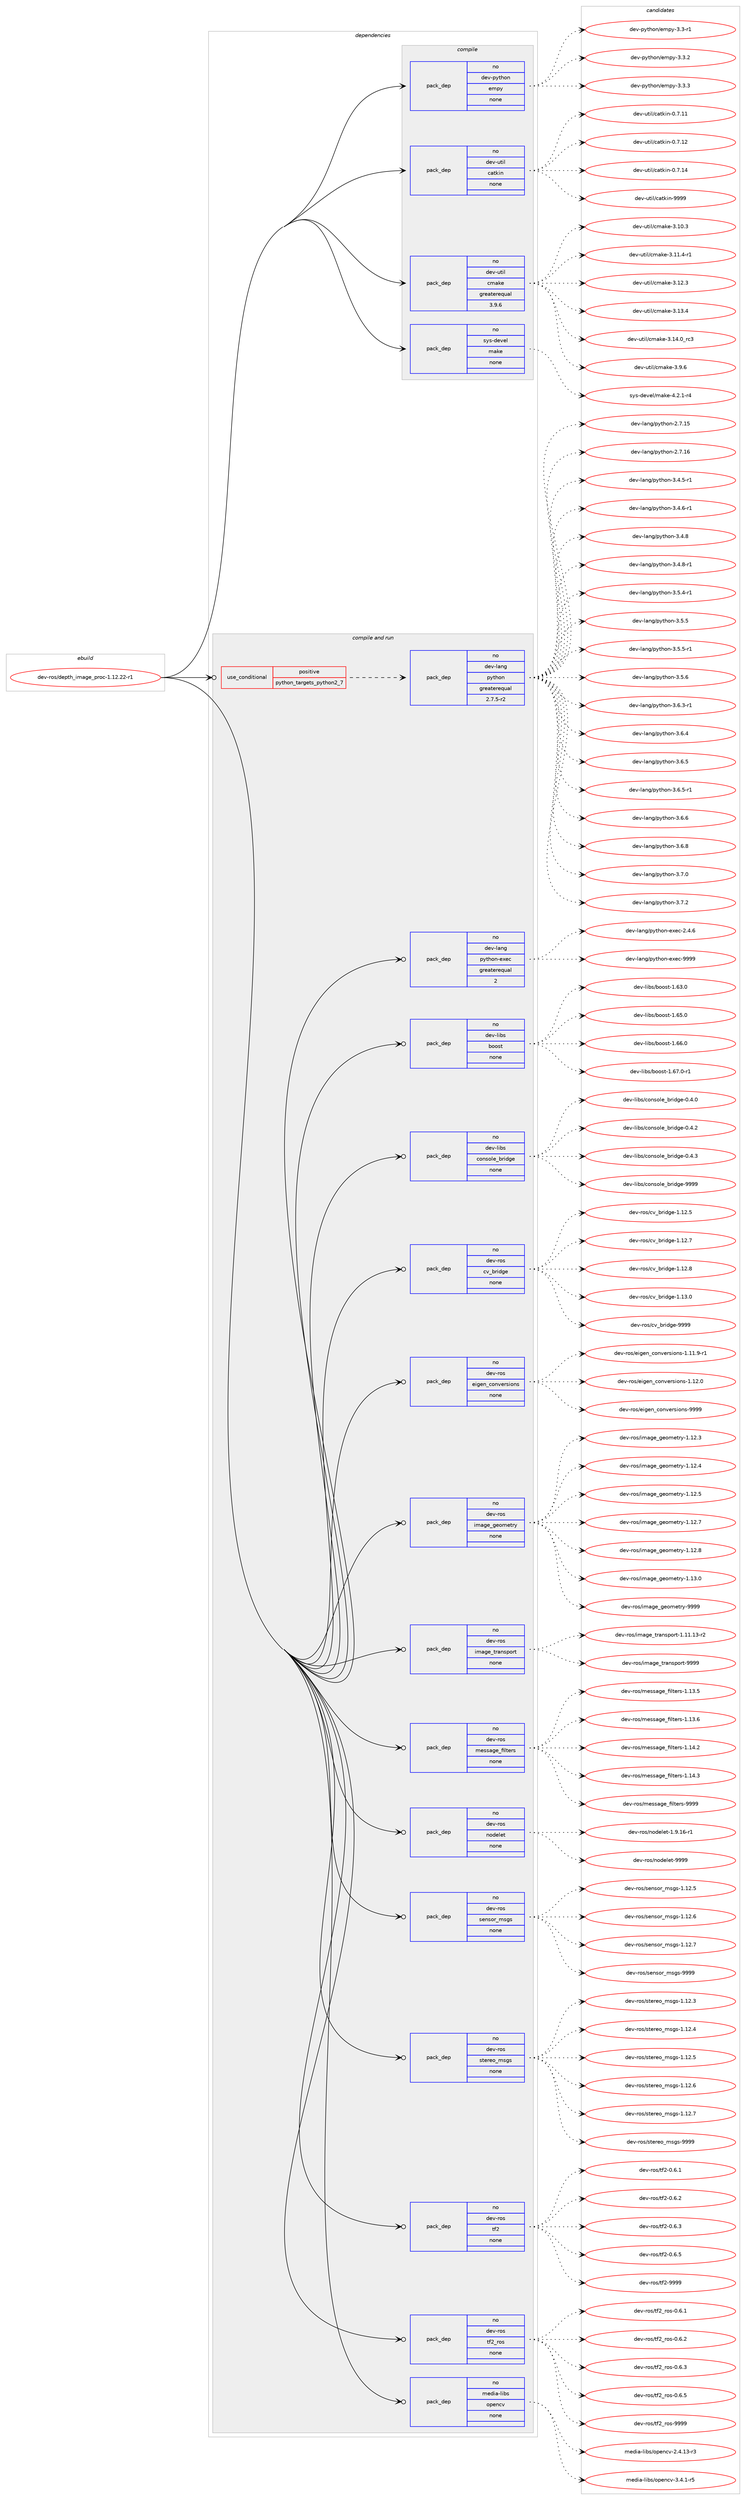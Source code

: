 digraph prolog {

# *************
# Graph options
# *************

newrank=true;
concentrate=true;
compound=true;
graph [rankdir=LR,fontname=Helvetica,fontsize=10,ranksep=1.5];#, ranksep=2.5, nodesep=0.2];
edge  [arrowhead=vee];
node  [fontname=Helvetica,fontsize=10];

# **********
# The ebuild
# **********

subgraph cluster_leftcol {
color=gray;
rank=same;
label=<<i>ebuild</i>>;
id [label="dev-ros/depth_image_proc-1.12.22-r1", color=red, width=4, href="../dev-ros/depth_image_proc-1.12.22-r1.svg"];
}

# ****************
# The dependencies
# ****************

subgraph cluster_midcol {
color=gray;
label=<<i>dependencies</i>>;
subgraph cluster_compile {
fillcolor="#eeeeee";
style=filled;
label=<<i>compile</i>>;
subgraph pack1042621 {
dependency1454242 [label=<<TABLE BORDER="0" CELLBORDER="1" CELLSPACING="0" CELLPADDING="4" WIDTH="220"><TR><TD ROWSPAN="6" CELLPADDING="30">pack_dep</TD></TR><TR><TD WIDTH="110">no</TD></TR><TR><TD>dev-python</TD></TR><TR><TD>empy</TD></TR><TR><TD>none</TD></TR><TR><TD></TD></TR></TABLE>>, shape=none, color=blue];
}
id:e -> dependency1454242:w [weight=20,style="solid",arrowhead="vee"];
subgraph pack1042622 {
dependency1454243 [label=<<TABLE BORDER="0" CELLBORDER="1" CELLSPACING="0" CELLPADDING="4" WIDTH="220"><TR><TD ROWSPAN="6" CELLPADDING="30">pack_dep</TD></TR><TR><TD WIDTH="110">no</TD></TR><TR><TD>dev-util</TD></TR><TR><TD>catkin</TD></TR><TR><TD>none</TD></TR><TR><TD></TD></TR></TABLE>>, shape=none, color=blue];
}
id:e -> dependency1454243:w [weight=20,style="solid",arrowhead="vee"];
subgraph pack1042623 {
dependency1454244 [label=<<TABLE BORDER="0" CELLBORDER="1" CELLSPACING="0" CELLPADDING="4" WIDTH="220"><TR><TD ROWSPAN="6" CELLPADDING="30">pack_dep</TD></TR><TR><TD WIDTH="110">no</TD></TR><TR><TD>dev-util</TD></TR><TR><TD>cmake</TD></TR><TR><TD>greaterequal</TD></TR><TR><TD>3.9.6</TD></TR></TABLE>>, shape=none, color=blue];
}
id:e -> dependency1454244:w [weight=20,style="solid",arrowhead="vee"];
subgraph pack1042624 {
dependency1454245 [label=<<TABLE BORDER="0" CELLBORDER="1" CELLSPACING="0" CELLPADDING="4" WIDTH="220"><TR><TD ROWSPAN="6" CELLPADDING="30">pack_dep</TD></TR><TR><TD WIDTH="110">no</TD></TR><TR><TD>sys-devel</TD></TR><TR><TD>make</TD></TR><TR><TD>none</TD></TR><TR><TD></TD></TR></TABLE>>, shape=none, color=blue];
}
id:e -> dependency1454245:w [weight=20,style="solid",arrowhead="vee"];
}
subgraph cluster_compileandrun {
fillcolor="#eeeeee";
style=filled;
label=<<i>compile and run</i>>;
subgraph cond388231 {
dependency1454246 [label=<<TABLE BORDER="0" CELLBORDER="1" CELLSPACING="0" CELLPADDING="4"><TR><TD ROWSPAN="3" CELLPADDING="10">use_conditional</TD></TR><TR><TD>positive</TD></TR><TR><TD>python_targets_python2_7</TD></TR></TABLE>>, shape=none, color=red];
subgraph pack1042625 {
dependency1454247 [label=<<TABLE BORDER="0" CELLBORDER="1" CELLSPACING="0" CELLPADDING="4" WIDTH="220"><TR><TD ROWSPAN="6" CELLPADDING="30">pack_dep</TD></TR><TR><TD WIDTH="110">no</TD></TR><TR><TD>dev-lang</TD></TR><TR><TD>python</TD></TR><TR><TD>greaterequal</TD></TR><TR><TD>2.7.5-r2</TD></TR></TABLE>>, shape=none, color=blue];
}
dependency1454246:e -> dependency1454247:w [weight=20,style="dashed",arrowhead="vee"];
}
id:e -> dependency1454246:w [weight=20,style="solid",arrowhead="odotvee"];
subgraph pack1042626 {
dependency1454248 [label=<<TABLE BORDER="0" CELLBORDER="1" CELLSPACING="0" CELLPADDING="4" WIDTH="220"><TR><TD ROWSPAN="6" CELLPADDING="30">pack_dep</TD></TR><TR><TD WIDTH="110">no</TD></TR><TR><TD>dev-lang</TD></TR><TR><TD>python-exec</TD></TR><TR><TD>greaterequal</TD></TR><TR><TD>2</TD></TR></TABLE>>, shape=none, color=blue];
}
id:e -> dependency1454248:w [weight=20,style="solid",arrowhead="odotvee"];
subgraph pack1042627 {
dependency1454249 [label=<<TABLE BORDER="0" CELLBORDER="1" CELLSPACING="0" CELLPADDING="4" WIDTH="220"><TR><TD ROWSPAN="6" CELLPADDING="30">pack_dep</TD></TR><TR><TD WIDTH="110">no</TD></TR><TR><TD>dev-libs</TD></TR><TR><TD>boost</TD></TR><TR><TD>none</TD></TR><TR><TD></TD></TR></TABLE>>, shape=none, color=blue];
}
id:e -> dependency1454249:w [weight=20,style="solid",arrowhead="odotvee"];
subgraph pack1042628 {
dependency1454250 [label=<<TABLE BORDER="0" CELLBORDER="1" CELLSPACING="0" CELLPADDING="4" WIDTH="220"><TR><TD ROWSPAN="6" CELLPADDING="30">pack_dep</TD></TR><TR><TD WIDTH="110">no</TD></TR><TR><TD>dev-libs</TD></TR><TR><TD>console_bridge</TD></TR><TR><TD>none</TD></TR><TR><TD></TD></TR></TABLE>>, shape=none, color=blue];
}
id:e -> dependency1454250:w [weight=20,style="solid",arrowhead="odotvee"];
subgraph pack1042629 {
dependency1454251 [label=<<TABLE BORDER="0" CELLBORDER="1" CELLSPACING="0" CELLPADDING="4" WIDTH="220"><TR><TD ROWSPAN="6" CELLPADDING="30">pack_dep</TD></TR><TR><TD WIDTH="110">no</TD></TR><TR><TD>dev-ros</TD></TR><TR><TD>cv_bridge</TD></TR><TR><TD>none</TD></TR><TR><TD></TD></TR></TABLE>>, shape=none, color=blue];
}
id:e -> dependency1454251:w [weight=20,style="solid",arrowhead="odotvee"];
subgraph pack1042630 {
dependency1454252 [label=<<TABLE BORDER="0" CELLBORDER="1" CELLSPACING="0" CELLPADDING="4" WIDTH="220"><TR><TD ROWSPAN="6" CELLPADDING="30">pack_dep</TD></TR><TR><TD WIDTH="110">no</TD></TR><TR><TD>dev-ros</TD></TR><TR><TD>eigen_conversions</TD></TR><TR><TD>none</TD></TR><TR><TD></TD></TR></TABLE>>, shape=none, color=blue];
}
id:e -> dependency1454252:w [weight=20,style="solid",arrowhead="odotvee"];
subgraph pack1042631 {
dependency1454253 [label=<<TABLE BORDER="0" CELLBORDER="1" CELLSPACING="0" CELLPADDING="4" WIDTH="220"><TR><TD ROWSPAN="6" CELLPADDING="30">pack_dep</TD></TR><TR><TD WIDTH="110">no</TD></TR><TR><TD>dev-ros</TD></TR><TR><TD>image_geometry</TD></TR><TR><TD>none</TD></TR><TR><TD></TD></TR></TABLE>>, shape=none, color=blue];
}
id:e -> dependency1454253:w [weight=20,style="solid",arrowhead="odotvee"];
subgraph pack1042632 {
dependency1454254 [label=<<TABLE BORDER="0" CELLBORDER="1" CELLSPACING="0" CELLPADDING="4" WIDTH="220"><TR><TD ROWSPAN="6" CELLPADDING="30">pack_dep</TD></TR><TR><TD WIDTH="110">no</TD></TR><TR><TD>dev-ros</TD></TR><TR><TD>image_transport</TD></TR><TR><TD>none</TD></TR><TR><TD></TD></TR></TABLE>>, shape=none, color=blue];
}
id:e -> dependency1454254:w [weight=20,style="solid",arrowhead="odotvee"];
subgraph pack1042633 {
dependency1454255 [label=<<TABLE BORDER="0" CELLBORDER="1" CELLSPACING="0" CELLPADDING="4" WIDTH="220"><TR><TD ROWSPAN="6" CELLPADDING="30">pack_dep</TD></TR><TR><TD WIDTH="110">no</TD></TR><TR><TD>dev-ros</TD></TR><TR><TD>message_filters</TD></TR><TR><TD>none</TD></TR><TR><TD></TD></TR></TABLE>>, shape=none, color=blue];
}
id:e -> dependency1454255:w [weight=20,style="solid",arrowhead="odotvee"];
subgraph pack1042634 {
dependency1454256 [label=<<TABLE BORDER="0" CELLBORDER="1" CELLSPACING="0" CELLPADDING="4" WIDTH="220"><TR><TD ROWSPAN="6" CELLPADDING="30">pack_dep</TD></TR><TR><TD WIDTH="110">no</TD></TR><TR><TD>dev-ros</TD></TR><TR><TD>nodelet</TD></TR><TR><TD>none</TD></TR><TR><TD></TD></TR></TABLE>>, shape=none, color=blue];
}
id:e -> dependency1454256:w [weight=20,style="solid",arrowhead="odotvee"];
subgraph pack1042635 {
dependency1454257 [label=<<TABLE BORDER="0" CELLBORDER="1" CELLSPACING="0" CELLPADDING="4" WIDTH="220"><TR><TD ROWSPAN="6" CELLPADDING="30">pack_dep</TD></TR><TR><TD WIDTH="110">no</TD></TR><TR><TD>dev-ros</TD></TR><TR><TD>sensor_msgs</TD></TR><TR><TD>none</TD></TR><TR><TD></TD></TR></TABLE>>, shape=none, color=blue];
}
id:e -> dependency1454257:w [weight=20,style="solid",arrowhead="odotvee"];
subgraph pack1042636 {
dependency1454258 [label=<<TABLE BORDER="0" CELLBORDER="1" CELLSPACING="0" CELLPADDING="4" WIDTH="220"><TR><TD ROWSPAN="6" CELLPADDING="30">pack_dep</TD></TR><TR><TD WIDTH="110">no</TD></TR><TR><TD>dev-ros</TD></TR><TR><TD>stereo_msgs</TD></TR><TR><TD>none</TD></TR><TR><TD></TD></TR></TABLE>>, shape=none, color=blue];
}
id:e -> dependency1454258:w [weight=20,style="solid",arrowhead="odotvee"];
subgraph pack1042637 {
dependency1454259 [label=<<TABLE BORDER="0" CELLBORDER="1" CELLSPACING="0" CELLPADDING="4" WIDTH="220"><TR><TD ROWSPAN="6" CELLPADDING="30">pack_dep</TD></TR><TR><TD WIDTH="110">no</TD></TR><TR><TD>dev-ros</TD></TR><TR><TD>tf2</TD></TR><TR><TD>none</TD></TR><TR><TD></TD></TR></TABLE>>, shape=none, color=blue];
}
id:e -> dependency1454259:w [weight=20,style="solid",arrowhead="odotvee"];
subgraph pack1042638 {
dependency1454260 [label=<<TABLE BORDER="0" CELLBORDER="1" CELLSPACING="0" CELLPADDING="4" WIDTH="220"><TR><TD ROWSPAN="6" CELLPADDING="30">pack_dep</TD></TR><TR><TD WIDTH="110">no</TD></TR><TR><TD>dev-ros</TD></TR><TR><TD>tf2_ros</TD></TR><TR><TD>none</TD></TR><TR><TD></TD></TR></TABLE>>, shape=none, color=blue];
}
id:e -> dependency1454260:w [weight=20,style="solid",arrowhead="odotvee"];
subgraph pack1042639 {
dependency1454261 [label=<<TABLE BORDER="0" CELLBORDER="1" CELLSPACING="0" CELLPADDING="4" WIDTH="220"><TR><TD ROWSPAN="6" CELLPADDING="30">pack_dep</TD></TR><TR><TD WIDTH="110">no</TD></TR><TR><TD>media-libs</TD></TR><TR><TD>opencv</TD></TR><TR><TD>none</TD></TR><TR><TD></TD></TR></TABLE>>, shape=none, color=blue];
}
id:e -> dependency1454261:w [weight=20,style="solid",arrowhead="odotvee"];
}
subgraph cluster_run {
fillcolor="#eeeeee";
style=filled;
label=<<i>run</i>>;
}
}

# **************
# The candidates
# **************

subgraph cluster_choices {
rank=same;
color=gray;
label=<<i>candidates</i>>;

subgraph choice1042621 {
color=black;
nodesep=1;
choice1001011184511212111610411111047101109112121455146514511449 [label="dev-python/empy-3.3-r1", color=red, width=4,href="../dev-python/empy-3.3-r1.svg"];
choice1001011184511212111610411111047101109112121455146514650 [label="dev-python/empy-3.3.2", color=red, width=4,href="../dev-python/empy-3.3.2.svg"];
choice1001011184511212111610411111047101109112121455146514651 [label="dev-python/empy-3.3.3", color=red, width=4,href="../dev-python/empy-3.3.3.svg"];
dependency1454242:e -> choice1001011184511212111610411111047101109112121455146514511449:w [style=dotted,weight="100"];
dependency1454242:e -> choice1001011184511212111610411111047101109112121455146514650:w [style=dotted,weight="100"];
dependency1454242:e -> choice1001011184511212111610411111047101109112121455146514651:w [style=dotted,weight="100"];
}
subgraph choice1042622 {
color=black;
nodesep=1;
choice1001011184511711610510847999711610710511045484655464949 [label="dev-util/catkin-0.7.11", color=red, width=4,href="../dev-util/catkin-0.7.11.svg"];
choice1001011184511711610510847999711610710511045484655464950 [label="dev-util/catkin-0.7.12", color=red, width=4,href="../dev-util/catkin-0.7.12.svg"];
choice1001011184511711610510847999711610710511045484655464952 [label="dev-util/catkin-0.7.14", color=red, width=4,href="../dev-util/catkin-0.7.14.svg"];
choice100101118451171161051084799971161071051104557575757 [label="dev-util/catkin-9999", color=red, width=4,href="../dev-util/catkin-9999.svg"];
dependency1454243:e -> choice1001011184511711610510847999711610710511045484655464949:w [style=dotted,weight="100"];
dependency1454243:e -> choice1001011184511711610510847999711610710511045484655464950:w [style=dotted,weight="100"];
dependency1454243:e -> choice1001011184511711610510847999711610710511045484655464952:w [style=dotted,weight="100"];
dependency1454243:e -> choice100101118451171161051084799971161071051104557575757:w [style=dotted,weight="100"];
}
subgraph choice1042623 {
color=black;
nodesep=1;
choice1001011184511711610510847991099710710145514649484651 [label="dev-util/cmake-3.10.3", color=red, width=4,href="../dev-util/cmake-3.10.3.svg"];
choice10010111845117116105108479910997107101455146494946524511449 [label="dev-util/cmake-3.11.4-r1", color=red, width=4,href="../dev-util/cmake-3.11.4-r1.svg"];
choice1001011184511711610510847991099710710145514649504651 [label="dev-util/cmake-3.12.3", color=red, width=4,href="../dev-util/cmake-3.12.3.svg"];
choice1001011184511711610510847991099710710145514649514652 [label="dev-util/cmake-3.13.4", color=red, width=4,href="../dev-util/cmake-3.13.4.svg"];
choice1001011184511711610510847991099710710145514649524648951149951 [label="dev-util/cmake-3.14.0_rc3", color=red, width=4,href="../dev-util/cmake-3.14.0_rc3.svg"];
choice10010111845117116105108479910997107101455146574654 [label="dev-util/cmake-3.9.6", color=red, width=4,href="../dev-util/cmake-3.9.6.svg"];
dependency1454244:e -> choice1001011184511711610510847991099710710145514649484651:w [style=dotted,weight="100"];
dependency1454244:e -> choice10010111845117116105108479910997107101455146494946524511449:w [style=dotted,weight="100"];
dependency1454244:e -> choice1001011184511711610510847991099710710145514649504651:w [style=dotted,weight="100"];
dependency1454244:e -> choice1001011184511711610510847991099710710145514649514652:w [style=dotted,weight="100"];
dependency1454244:e -> choice1001011184511711610510847991099710710145514649524648951149951:w [style=dotted,weight="100"];
dependency1454244:e -> choice10010111845117116105108479910997107101455146574654:w [style=dotted,weight="100"];
}
subgraph choice1042624 {
color=black;
nodesep=1;
choice1151211154510010111810110847109971071014552465046494511452 [label="sys-devel/make-4.2.1-r4", color=red, width=4,href="../sys-devel/make-4.2.1-r4.svg"];
dependency1454245:e -> choice1151211154510010111810110847109971071014552465046494511452:w [style=dotted,weight="100"];
}
subgraph choice1042625 {
color=black;
nodesep=1;
choice10010111845108971101034711212111610411111045504655464953 [label="dev-lang/python-2.7.15", color=red, width=4,href="../dev-lang/python-2.7.15.svg"];
choice10010111845108971101034711212111610411111045504655464954 [label="dev-lang/python-2.7.16", color=red, width=4,href="../dev-lang/python-2.7.16.svg"];
choice1001011184510897110103471121211161041111104551465246534511449 [label="dev-lang/python-3.4.5-r1", color=red, width=4,href="../dev-lang/python-3.4.5-r1.svg"];
choice1001011184510897110103471121211161041111104551465246544511449 [label="dev-lang/python-3.4.6-r1", color=red, width=4,href="../dev-lang/python-3.4.6-r1.svg"];
choice100101118451089711010347112121116104111110455146524656 [label="dev-lang/python-3.4.8", color=red, width=4,href="../dev-lang/python-3.4.8.svg"];
choice1001011184510897110103471121211161041111104551465246564511449 [label="dev-lang/python-3.4.8-r1", color=red, width=4,href="../dev-lang/python-3.4.8-r1.svg"];
choice1001011184510897110103471121211161041111104551465346524511449 [label="dev-lang/python-3.5.4-r1", color=red, width=4,href="../dev-lang/python-3.5.4-r1.svg"];
choice100101118451089711010347112121116104111110455146534653 [label="dev-lang/python-3.5.5", color=red, width=4,href="../dev-lang/python-3.5.5.svg"];
choice1001011184510897110103471121211161041111104551465346534511449 [label="dev-lang/python-3.5.5-r1", color=red, width=4,href="../dev-lang/python-3.5.5-r1.svg"];
choice100101118451089711010347112121116104111110455146534654 [label="dev-lang/python-3.5.6", color=red, width=4,href="../dev-lang/python-3.5.6.svg"];
choice1001011184510897110103471121211161041111104551465446514511449 [label="dev-lang/python-3.6.3-r1", color=red, width=4,href="../dev-lang/python-3.6.3-r1.svg"];
choice100101118451089711010347112121116104111110455146544652 [label="dev-lang/python-3.6.4", color=red, width=4,href="../dev-lang/python-3.6.4.svg"];
choice100101118451089711010347112121116104111110455146544653 [label="dev-lang/python-3.6.5", color=red, width=4,href="../dev-lang/python-3.6.5.svg"];
choice1001011184510897110103471121211161041111104551465446534511449 [label="dev-lang/python-3.6.5-r1", color=red, width=4,href="../dev-lang/python-3.6.5-r1.svg"];
choice100101118451089711010347112121116104111110455146544654 [label="dev-lang/python-3.6.6", color=red, width=4,href="../dev-lang/python-3.6.6.svg"];
choice100101118451089711010347112121116104111110455146544656 [label="dev-lang/python-3.6.8", color=red, width=4,href="../dev-lang/python-3.6.8.svg"];
choice100101118451089711010347112121116104111110455146554648 [label="dev-lang/python-3.7.0", color=red, width=4,href="../dev-lang/python-3.7.0.svg"];
choice100101118451089711010347112121116104111110455146554650 [label="dev-lang/python-3.7.2", color=red, width=4,href="../dev-lang/python-3.7.2.svg"];
dependency1454247:e -> choice10010111845108971101034711212111610411111045504655464953:w [style=dotted,weight="100"];
dependency1454247:e -> choice10010111845108971101034711212111610411111045504655464954:w [style=dotted,weight="100"];
dependency1454247:e -> choice1001011184510897110103471121211161041111104551465246534511449:w [style=dotted,weight="100"];
dependency1454247:e -> choice1001011184510897110103471121211161041111104551465246544511449:w [style=dotted,weight="100"];
dependency1454247:e -> choice100101118451089711010347112121116104111110455146524656:w [style=dotted,weight="100"];
dependency1454247:e -> choice1001011184510897110103471121211161041111104551465246564511449:w [style=dotted,weight="100"];
dependency1454247:e -> choice1001011184510897110103471121211161041111104551465346524511449:w [style=dotted,weight="100"];
dependency1454247:e -> choice100101118451089711010347112121116104111110455146534653:w [style=dotted,weight="100"];
dependency1454247:e -> choice1001011184510897110103471121211161041111104551465346534511449:w [style=dotted,weight="100"];
dependency1454247:e -> choice100101118451089711010347112121116104111110455146534654:w [style=dotted,weight="100"];
dependency1454247:e -> choice1001011184510897110103471121211161041111104551465446514511449:w [style=dotted,weight="100"];
dependency1454247:e -> choice100101118451089711010347112121116104111110455146544652:w [style=dotted,weight="100"];
dependency1454247:e -> choice100101118451089711010347112121116104111110455146544653:w [style=dotted,weight="100"];
dependency1454247:e -> choice1001011184510897110103471121211161041111104551465446534511449:w [style=dotted,weight="100"];
dependency1454247:e -> choice100101118451089711010347112121116104111110455146544654:w [style=dotted,weight="100"];
dependency1454247:e -> choice100101118451089711010347112121116104111110455146544656:w [style=dotted,weight="100"];
dependency1454247:e -> choice100101118451089711010347112121116104111110455146554648:w [style=dotted,weight="100"];
dependency1454247:e -> choice100101118451089711010347112121116104111110455146554650:w [style=dotted,weight="100"];
}
subgraph choice1042626 {
color=black;
nodesep=1;
choice1001011184510897110103471121211161041111104510112010199455046524654 [label="dev-lang/python-exec-2.4.6", color=red, width=4,href="../dev-lang/python-exec-2.4.6.svg"];
choice10010111845108971101034711212111610411111045101120101994557575757 [label="dev-lang/python-exec-9999", color=red, width=4,href="../dev-lang/python-exec-9999.svg"];
dependency1454248:e -> choice1001011184510897110103471121211161041111104510112010199455046524654:w [style=dotted,weight="100"];
dependency1454248:e -> choice10010111845108971101034711212111610411111045101120101994557575757:w [style=dotted,weight="100"];
}
subgraph choice1042627 {
color=black;
nodesep=1;
choice1001011184510810598115479811111111511645494654514648 [label="dev-libs/boost-1.63.0", color=red, width=4,href="../dev-libs/boost-1.63.0.svg"];
choice1001011184510810598115479811111111511645494654534648 [label="dev-libs/boost-1.65.0", color=red, width=4,href="../dev-libs/boost-1.65.0.svg"];
choice1001011184510810598115479811111111511645494654544648 [label="dev-libs/boost-1.66.0", color=red, width=4,href="../dev-libs/boost-1.66.0.svg"];
choice10010111845108105981154798111111115116454946545546484511449 [label="dev-libs/boost-1.67.0-r1", color=red, width=4,href="../dev-libs/boost-1.67.0-r1.svg"];
dependency1454249:e -> choice1001011184510810598115479811111111511645494654514648:w [style=dotted,weight="100"];
dependency1454249:e -> choice1001011184510810598115479811111111511645494654534648:w [style=dotted,weight="100"];
dependency1454249:e -> choice1001011184510810598115479811111111511645494654544648:w [style=dotted,weight="100"];
dependency1454249:e -> choice10010111845108105981154798111111115116454946545546484511449:w [style=dotted,weight="100"];
}
subgraph choice1042628 {
color=black;
nodesep=1;
choice100101118451081059811547991111101151111081019598114105100103101454846524648 [label="dev-libs/console_bridge-0.4.0", color=red, width=4,href="../dev-libs/console_bridge-0.4.0.svg"];
choice100101118451081059811547991111101151111081019598114105100103101454846524650 [label="dev-libs/console_bridge-0.4.2", color=red, width=4,href="../dev-libs/console_bridge-0.4.2.svg"];
choice100101118451081059811547991111101151111081019598114105100103101454846524651 [label="dev-libs/console_bridge-0.4.3", color=red, width=4,href="../dev-libs/console_bridge-0.4.3.svg"];
choice1001011184510810598115479911111011511110810195981141051001031014557575757 [label="dev-libs/console_bridge-9999", color=red, width=4,href="../dev-libs/console_bridge-9999.svg"];
dependency1454250:e -> choice100101118451081059811547991111101151111081019598114105100103101454846524648:w [style=dotted,weight="100"];
dependency1454250:e -> choice100101118451081059811547991111101151111081019598114105100103101454846524650:w [style=dotted,weight="100"];
dependency1454250:e -> choice100101118451081059811547991111101151111081019598114105100103101454846524651:w [style=dotted,weight="100"];
dependency1454250:e -> choice1001011184510810598115479911111011511110810195981141051001031014557575757:w [style=dotted,weight="100"];
}
subgraph choice1042629 {
color=black;
nodesep=1;
choice100101118451141111154799118959811410510010310145494649504653 [label="dev-ros/cv_bridge-1.12.5", color=red, width=4,href="../dev-ros/cv_bridge-1.12.5.svg"];
choice100101118451141111154799118959811410510010310145494649504655 [label="dev-ros/cv_bridge-1.12.7", color=red, width=4,href="../dev-ros/cv_bridge-1.12.7.svg"];
choice100101118451141111154799118959811410510010310145494649504656 [label="dev-ros/cv_bridge-1.12.8", color=red, width=4,href="../dev-ros/cv_bridge-1.12.8.svg"];
choice100101118451141111154799118959811410510010310145494649514648 [label="dev-ros/cv_bridge-1.13.0", color=red, width=4,href="../dev-ros/cv_bridge-1.13.0.svg"];
choice10010111845114111115479911895981141051001031014557575757 [label="dev-ros/cv_bridge-9999", color=red, width=4,href="../dev-ros/cv_bridge-9999.svg"];
dependency1454251:e -> choice100101118451141111154799118959811410510010310145494649504653:w [style=dotted,weight="100"];
dependency1454251:e -> choice100101118451141111154799118959811410510010310145494649504655:w [style=dotted,weight="100"];
dependency1454251:e -> choice100101118451141111154799118959811410510010310145494649504656:w [style=dotted,weight="100"];
dependency1454251:e -> choice100101118451141111154799118959811410510010310145494649514648:w [style=dotted,weight="100"];
dependency1454251:e -> choice10010111845114111115479911895981141051001031014557575757:w [style=dotted,weight="100"];
}
subgraph choice1042630 {
color=black;
nodesep=1;
choice10010111845114111115471011051031011109599111110118101114115105111110115454946494946574511449 [label="dev-ros/eigen_conversions-1.11.9-r1", color=red, width=4,href="../dev-ros/eigen_conversions-1.11.9-r1.svg"];
choice1001011184511411111547101105103101110959911111011810111411510511111011545494649504648 [label="dev-ros/eigen_conversions-1.12.0", color=red, width=4,href="../dev-ros/eigen_conversions-1.12.0.svg"];
choice100101118451141111154710110510310111095991111101181011141151051111101154557575757 [label="dev-ros/eigen_conversions-9999", color=red, width=4,href="../dev-ros/eigen_conversions-9999.svg"];
dependency1454252:e -> choice10010111845114111115471011051031011109599111110118101114115105111110115454946494946574511449:w [style=dotted,weight="100"];
dependency1454252:e -> choice1001011184511411111547101105103101110959911111011810111411510511111011545494649504648:w [style=dotted,weight="100"];
dependency1454252:e -> choice100101118451141111154710110510310111095991111101181011141151051111101154557575757:w [style=dotted,weight="100"];
}
subgraph choice1042631 {
color=black;
nodesep=1;
choice1001011184511411111547105109971031019510310111110910111611412145494649504651 [label="dev-ros/image_geometry-1.12.3", color=red, width=4,href="../dev-ros/image_geometry-1.12.3.svg"];
choice1001011184511411111547105109971031019510310111110910111611412145494649504652 [label="dev-ros/image_geometry-1.12.4", color=red, width=4,href="../dev-ros/image_geometry-1.12.4.svg"];
choice1001011184511411111547105109971031019510310111110910111611412145494649504653 [label="dev-ros/image_geometry-1.12.5", color=red, width=4,href="../dev-ros/image_geometry-1.12.5.svg"];
choice1001011184511411111547105109971031019510310111110910111611412145494649504655 [label="dev-ros/image_geometry-1.12.7", color=red, width=4,href="../dev-ros/image_geometry-1.12.7.svg"];
choice1001011184511411111547105109971031019510310111110910111611412145494649504656 [label="dev-ros/image_geometry-1.12.8", color=red, width=4,href="../dev-ros/image_geometry-1.12.8.svg"];
choice1001011184511411111547105109971031019510310111110910111611412145494649514648 [label="dev-ros/image_geometry-1.13.0", color=red, width=4,href="../dev-ros/image_geometry-1.13.0.svg"];
choice100101118451141111154710510997103101951031011111091011161141214557575757 [label="dev-ros/image_geometry-9999", color=red, width=4,href="../dev-ros/image_geometry-9999.svg"];
dependency1454253:e -> choice1001011184511411111547105109971031019510310111110910111611412145494649504651:w [style=dotted,weight="100"];
dependency1454253:e -> choice1001011184511411111547105109971031019510310111110910111611412145494649504652:w [style=dotted,weight="100"];
dependency1454253:e -> choice1001011184511411111547105109971031019510310111110910111611412145494649504653:w [style=dotted,weight="100"];
dependency1454253:e -> choice1001011184511411111547105109971031019510310111110910111611412145494649504655:w [style=dotted,weight="100"];
dependency1454253:e -> choice1001011184511411111547105109971031019510310111110910111611412145494649504656:w [style=dotted,weight="100"];
dependency1454253:e -> choice1001011184511411111547105109971031019510310111110910111611412145494649514648:w [style=dotted,weight="100"];
dependency1454253:e -> choice100101118451141111154710510997103101951031011111091011161141214557575757:w [style=dotted,weight="100"];
}
subgraph choice1042632 {
color=black;
nodesep=1;
choice100101118451141111154710510997103101951161149711011511211111411645494649494649514511450 [label="dev-ros/image_transport-1.11.13-r2", color=red, width=4,href="../dev-ros/image_transport-1.11.13-r2.svg"];
choice10010111845114111115471051099710310195116114971101151121111141164557575757 [label="dev-ros/image_transport-9999", color=red, width=4,href="../dev-ros/image_transport-9999.svg"];
dependency1454254:e -> choice100101118451141111154710510997103101951161149711011511211111411645494649494649514511450:w [style=dotted,weight="100"];
dependency1454254:e -> choice10010111845114111115471051099710310195116114971101151121111141164557575757:w [style=dotted,weight="100"];
}
subgraph choice1042633 {
color=black;
nodesep=1;
choice1001011184511411111547109101115115971031019510210510811610111411545494649514653 [label="dev-ros/message_filters-1.13.5", color=red, width=4,href="../dev-ros/message_filters-1.13.5.svg"];
choice1001011184511411111547109101115115971031019510210510811610111411545494649514654 [label="dev-ros/message_filters-1.13.6", color=red, width=4,href="../dev-ros/message_filters-1.13.6.svg"];
choice1001011184511411111547109101115115971031019510210510811610111411545494649524650 [label="dev-ros/message_filters-1.14.2", color=red, width=4,href="../dev-ros/message_filters-1.14.2.svg"];
choice1001011184511411111547109101115115971031019510210510811610111411545494649524651 [label="dev-ros/message_filters-1.14.3", color=red, width=4,href="../dev-ros/message_filters-1.14.3.svg"];
choice100101118451141111154710910111511597103101951021051081161011141154557575757 [label="dev-ros/message_filters-9999", color=red, width=4,href="../dev-ros/message_filters-9999.svg"];
dependency1454255:e -> choice1001011184511411111547109101115115971031019510210510811610111411545494649514653:w [style=dotted,weight="100"];
dependency1454255:e -> choice1001011184511411111547109101115115971031019510210510811610111411545494649514654:w [style=dotted,weight="100"];
dependency1454255:e -> choice1001011184511411111547109101115115971031019510210510811610111411545494649524650:w [style=dotted,weight="100"];
dependency1454255:e -> choice1001011184511411111547109101115115971031019510210510811610111411545494649524651:w [style=dotted,weight="100"];
dependency1454255:e -> choice100101118451141111154710910111511597103101951021051081161011141154557575757:w [style=dotted,weight="100"];
}
subgraph choice1042634 {
color=black;
nodesep=1;
choice1001011184511411111547110111100101108101116454946574649544511449 [label="dev-ros/nodelet-1.9.16-r1", color=red, width=4,href="../dev-ros/nodelet-1.9.16-r1.svg"];
choice10010111845114111115471101111001011081011164557575757 [label="dev-ros/nodelet-9999", color=red, width=4,href="../dev-ros/nodelet-9999.svg"];
dependency1454256:e -> choice1001011184511411111547110111100101108101116454946574649544511449:w [style=dotted,weight="100"];
dependency1454256:e -> choice10010111845114111115471101111001011081011164557575757:w [style=dotted,weight="100"];
}
subgraph choice1042635 {
color=black;
nodesep=1;
choice10010111845114111115471151011101151111149510911510311545494649504653 [label="dev-ros/sensor_msgs-1.12.5", color=red, width=4,href="../dev-ros/sensor_msgs-1.12.5.svg"];
choice10010111845114111115471151011101151111149510911510311545494649504654 [label="dev-ros/sensor_msgs-1.12.6", color=red, width=4,href="../dev-ros/sensor_msgs-1.12.6.svg"];
choice10010111845114111115471151011101151111149510911510311545494649504655 [label="dev-ros/sensor_msgs-1.12.7", color=red, width=4,href="../dev-ros/sensor_msgs-1.12.7.svg"];
choice1001011184511411111547115101110115111114951091151031154557575757 [label="dev-ros/sensor_msgs-9999", color=red, width=4,href="../dev-ros/sensor_msgs-9999.svg"];
dependency1454257:e -> choice10010111845114111115471151011101151111149510911510311545494649504653:w [style=dotted,weight="100"];
dependency1454257:e -> choice10010111845114111115471151011101151111149510911510311545494649504654:w [style=dotted,weight="100"];
dependency1454257:e -> choice10010111845114111115471151011101151111149510911510311545494649504655:w [style=dotted,weight="100"];
dependency1454257:e -> choice1001011184511411111547115101110115111114951091151031154557575757:w [style=dotted,weight="100"];
}
subgraph choice1042636 {
color=black;
nodesep=1;
choice10010111845114111115471151161011141011119510911510311545494649504651 [label="dev-ros/stereo_msgs-1.12.3", color=red, width=4,href="../dev-ros/stereo_msgs-1.12.3.svg"];
choice10010111845114111115471151161011141011119510911510311545494649504652 [label="dev-ros/stereo_msgs-1.12.4", color=red, width=4,href="../dev-ros/stereo_msgs-1.12.4.svg"];
choice10010111845114111115471151161011141011119510911510311545494649504653 [label="dev-ros/stereo_msgs-1.12.5", color=red, width=4,href="../dev-ros/stereo_msgs-1.12.5.svg"];
choice10010111845114111115471151161011141011119510911510311545494649504654 [label="dev-ros/stereo_msgs-1.12.6", color=red, width=4,href="../dev-ros/stereo_msgs-1.12.6.svg"];
choice10010111845114111115471151161011141011119510911510311545494649504655 [label="dev-ros/stereo_msgs-1.12.7", color=red, width=4,href="../dev-ros/stereo_msgs-1.12.7.svg"];
choice1001011184511411111547115116101114101111951091151031154557575757 [label="dev-ros/stereo_msgs-9999", color=red, width=4,href="../dev-ros/stereo_msgs-9999.svg"];
dependency1454258:e -> choice10010111845114111115471151161011141011119510911510311545494649504651:w [style=dotted,weight="100"];
dependency1454258:e -> choice10010111845114111115471151161011141011119510911510311545494649504652:w [style=dotted,weight="100"];
dependency1454258:e -> choice10010111845114111115471151161011141011119510911510311545494649504653:w [style=dotted,weight="100"];
dependency1454258:e -> choice10010111845114111115471151161011141011119510911510311545494649504654:w [style=dotted,weight="100"];
dependency1454258:e -> choice10010111845114111115471151161011141011119510911510311545494649504655:w [style=dotted,weight="100"];
dependency1454258:e -> choice1001011184511411111547115116101114101111951091151031154557575757:w [style=dotted,weight="100"];
}
subgraph choice1042637 {
color=black;
nodesep=1;
choice100101118451141111154711610250454846544649 [label="dev-ros/tf2-0.6.1", color=red, width=4,href="../dev-ros/tf2-0.6.1.svg"];
choice100101118451141111154711610250454846544650 [label="dev-ros/tf2-0.6.2", color=red, width=4,href="../dev-ros/tf2-0.6.2.svg"];
choice100101118451141111154711610250454846544651 [label="dev-ros/tf2-0.6.3", color=red, width=4,href="../dev-ros/tf2-0.6.3.svg"];
choice100101118451141111154711610250454846544653 [label="dev-ros/tf2-0.6.5", color=red, width=4,href="../dev-ros/tf2-0.6.5.svg"];
choice1001011184511411111547116102504557575757 [label="dev-ros/tf2-9999", color=red, width=4,href="../dev-ros/tf2-9999.svg"];
dependency1454259:e -> choice100101118451141111154711610250454846544649:w [style=dotted,weight="100"];
dependency1454259:e -> choice100101118451141111154711610250454846544650:w [style=dotted,weight="100"];
dependency1454259:e -> choice100101118451141111154711610250454846544651:w [style=dotted,weight="100"];
dependency1454259:e -> choice100101118451141111154711610250454846544653:w [style=dotted,weight="100"];
dependency1454259:e -> choice1001011184511411111547116102504557575757:w [style=dotted,weight="100"];
}
subgraph choice1042638 {
color=black;
nodesep=1;
choice10010111845114111115471161025095114111115454846544649 [label="dev-ros/tf2_ros-0.6.1", color=red, width=4,href="../dev-ros/tf2_ros-0.6.1.svg"];
choice10010111845114111115471161025095114111115454846544650 [label="dev-ros/tf2_ros-0.6.2", color=red, width=4,href="../dev-ros/tf2_ros-0.6.2.svg"];
choice10010111845114111115471161025095114111115454846544651 [label="dev-ros/tf2_ros-0.6.3", color=red, width=4,href="../dev-ros/tf2_ros-0.6.3.svg"];
choice10010111845114111115471161025095114111115454846544653 [label="dev-ros/tf2_ros-0.6.5", color=red, width=4,href="../dev-ros/tf2_ros-0.6.5.svg"];
choice100101118451141111154711610250951141111154557575757 [label="dev-ros/tf2_ros-9999", color=red, width=4,href="../dev-ros/tf2_ros-9999.svg"];
dependency1454260:e -> choice10010111845114111115471161025095114111115454846544649:w [style=dotted,weight="100"];
dependency1454260:e -> choice10010111845114111115471161025095114111115454846544650:w [style=dotted,weight="100"];
dependency1454260:e -> choice10010111845114111115471161025095114111115454846544651:w [style=dotted,weight="100"];
dependency1454260:e -> choice10010111845114111115471161025095114111115454846544653:w [style=dotted,weight="100"];
dependency1454260:e -> choice100101118451141111154711610250951141111154557575757:w [style=dotted,weight="100"];
}
subgraph choice1042639 {
color=black;
nodesep=1;
choice1091011001059745108105981154711111210111099118455046524649514511451 [label="media-libs/opencv-2.4.13-r3", color=red, width=4,href="../media-libs/opencv-2.4.13-r3.svg"];
choice10910110010597451081059811547111112101110991184551465246494511453 [label="media-libs/opencv-3.4.1-r5", color=red, width=4,href="../media-libs/opencv-3.4.1-r5.svg"];
dependency1454261:e -> choice1091011001059745108105981154711111210111099118455046524649514511451:w [style=dotted,weight="100"];
dependency1454261:e -> choice10910110010597451081059811547111112101110991184551465246494511453:w [style=dotted,weight="100"];
}
}

}
